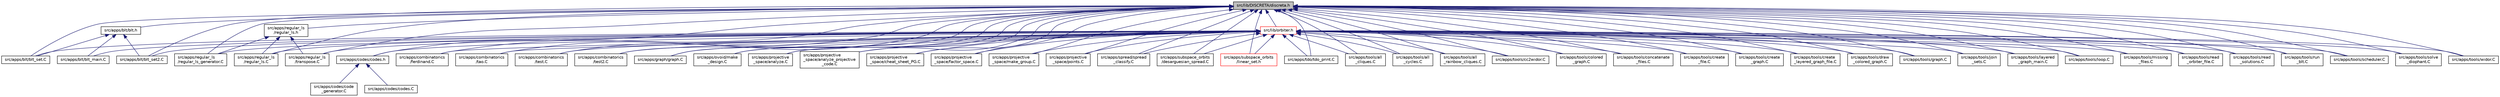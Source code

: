 digraph "src/lib/DISCRETA/discreta.h"
{
  edge [fontname="Helvetica",fontsize="10",labelfontname="Helvetica",labelfontsize="10"];
  node [fontname="Helvetica",fontsize="10",shape=record];
  Node6 [label="src/lib/DISCRETA/discreta.h",height=0.2,width=0.4,color="black", fillcolor="grey75", style="filled", fontcolor="black"];
  Node6 -> Node7 [dir="back",color="midnightblue",fontsize="10",style="solid",fontname="Helvetica"];
  Node7 [label="src/apps/blt/blt.h",height=0.2,width=0.4,color="black", fillcolor="white", style="filled",URL="$d0/dd1/blt_8h.html"];
  Node7 -> Node8 [dir="back",color="midnightblue",fontsize="10",style="solid",fontname="Helvetica"];
  Node8 [label="src/apps/blt/blt_main.C",height=0.2,width=0.4,color="black", fillcolor="white", style="filled",URL="$d1/d5e/blt__main_8_c.html"];
  Node7 -> Node9 [dir="back",color="midnightblue",fontsize="10",style="solid",fontname="Helvetica"];
  Node9 [label="src/apps/blt/blt_set.C",height=0.2,width=0.4,color="black", fillcolor="white", style="filled",URL="$d9/d10/blt__set_8_c.html"];
  Node7 -> Node10 [dir="back",color="midnightblue",fontsize="10",style="solid",fontname="Helvetica"];
  Node10 [label="src/apps/blt/blt_set2.C",height=0.2,width=0.4,color="black", fillcolor="white", style="filled",URL="$d1/d45/blt__set2_8_c.html"];
  Node6 -> Node9 [dir="back",color="midnightblue",fontsize="10",style="solid",fontname="Helvetica"];
  Node6 -> Node10 [dir="back",color="midnightblue",fontsize="10",style="solid",fontname="Helvetica"];
  Node6 -> Node11 [dir="back",color="midnightblue",fontsize="10",style="solid",fontname="Helvetica"];
  Node11 [label="src/apps/codes/codes.h",height=0.2,width=0.4,color="black", fillcolor="white", style="filled",URL="$d2/d11/codes_8h.html"];
  Node11 -> Node12 [dir="back",color="midnightblue",fontsize="10",style="solid",fontname="Helvetica"];
  Node12 [label="src/apps/codes/code\l_generator.C",height=0.2,width=0.4,color="black", fillcolor="white", style="filled",URL="$db/da8/code__generator_8_c.html"];
  Node11 -> Node13 [dir="back",color="midnightblue",fontsize="10",style="solid",fontname="Helvetica"];
  Node13 [label="src/apps/codes/codes.C",height=0.2,width=0.4,color="black", fillcolor="white", style="filled",URL="$d4/d4f/codes_8_c.html"];
  Node6 -> Node14 [dir="back",color="midnightblue",fontsize="10",style="solid",fontname="Helvetica"];
  Node14 [label="src/apps/combinatorics\l/ferdinand.C",height=0.2,width=0.4,color="black", fillcolor="white", style="filled",URL="$da/df3/ferdinand_8_c.html"];
  Node6 -> Node15 [dir="back",color="midnightblue",fontsize="10",style="solid",fontname="Helvetica"];
  Node15 [label="src/apps/combinatorics\l/tao.C",height=0.2,width=0.4,color="black", fillcolor="white", style="filled",URL="$d7/db9/tao_8_c.html"];
  Node6 -> Node16 [dir="back",color="midnightblue",fontsize="10",style="solid",fontname="Helvetica"];
  Node16 [label="src/apps/combinatorics\l/test.C",height=0.2,width=0.4,color="black", fillcolor="white", style="filled",URL="$d5/d3f/test_8_c.html"];
  Node6 -> Node17 [dir="back",color="midnightblue",fontsize="10",style="solid",fontname="Helvetica"];
  Node17 [label="src/apps/combinatorics\l/test2.C",height=0.2,width=0.4,color="black", fillcolor="white", style="filled",URL="$de/ded/test2_8_c.html"];
  Node6 -> Node18 [dir="back",color="midnightblue",fontsize="10",style="solid",fontname="Helvetica"];
  Node18 [label="src/apps/graph/graph.C",height=0.2,width=0.4,color="black", fillcolor="white", style="filled",URL="$de/d2d/graph_2graph_8_c.html"];
  Node6 -> Node19 [dir="back",color="midnightblue",fontsize="10",style="solid",fontname="Helvetica"];
  Node19 [label="src/apps/ovoid/make\l_design.C",height=0.2,width=0.4,color="black", fillcolor="white", style="filled",URL="$d5/db0/make__design_8_c.html"];
  Node6 -> Node20 [dir="back",color="midnightblue",fontsize="10",style="solid",fontname="Helvetica"];
  Node20 [label="src/apps/projective\l_space/analyze.C",height=0.2,width=0.4,color="black", fillcolor="white", style="filled",URL="$da/d90/analyze_8_c.html"];
  Node6 -> Node21 [dir="back",color="midnightblue",fontsize="10",style="solid",fontname="Helvetica"];
  Node21 [label="src/apps/projective\l_space/analyze_projective\l_code.C",height=0.2,width=0.4,color="black", fillcolor="white", style="filled",URL="$dd/da1/analyze__projective__code_8_c.html"];
  Node6 -> Node22 [dir="back",color="midnightblue",fontsize="10",style="solid",fontname="Helvetica"];
  Node22 [label="src/apps/projective\l_space/cheat_sheet_PG.C",height=0.2,width=0.4,color="black", fillcolor="white", style="filled",URL="$d6/dd8/cheat__sheet___p_g_8_c.html"];
  Node6 -> Node23 [dir="back",color="midnightblue",fontsize="10",style="solid",fontname="Helvetica"];
  Node23 [label="src/apps/projective\l_space/factor_space.C",height=0.2,width=0.4,color="black", fillcolor="white", style="filled",URL="$d9/db0/factor__space_8_c.html"];
  Node6 -> Node24 [dir="back",color="midnightblue",fontsize="10",style="solid",fontname="Helvetica"];
  Node24 [label="src/apps/projective\l_space/make_group.C",height=0.2,width=0.4,color="black", fillcolor="white", style="filled",URL="$dd/d51/make__group_8_c.html"];
  Node6 -> Node25 [dir="back",color="midnightblue",fontsize="10",style="solid",fontname="Helvetica"];
  Node25 [label="src/apps/projective\l_space/points.C",height=0.2,width=0.4,color="black", fillcolor="white", style="filled",URL="$d7/d83/points_8_c.html"];
  Node6 -> Node26 [dir="back",color="midnightblue",fontsize="10",style="solid",fontname="Helvetica"];
  Node26 [label="src/apps/regular_ls\l/regular_ls.C",height=0.2,width=0.4,color="black", fillcolor="white", style="filled",URL="$db/d50/regular__ls_8_c.html"];
  Node6 -> Node27 [dir="back",color="midnightblue",fontsize="10",style="solid",fontname="Helvetica"];
  Node27 [label="src/apps/regular_ls\l/regular_ls.h",height=0.2,width=0.4,color="black", fillcolor="white", style="filled",URL="$df/d77/regular__ls_8h.html"];
  Node27 -> Node26 [dir="back",color="midnightblue",fontsize="10",style="solid",fontname="Helvetica"];
  Node27 -> Node28 [dir="back",color="midnightblue",fontsize="10",style="solid",fontname="Helvetica"];
  Node28 [label="src/apps/regular_ls\l/regular_ls_generator.C",height=0.2,width=0.4,color="black", fillcolor="white", style="filled",URL="$de/dda/regular__ls__generator_8_c.html"];
  Node27 -> Node29 [dir="back",color="midnightblue",fontsize="10",style="solid",fontname="Helvetica"];
  Node29 [label="src/apps/regular_ls\l/transpose.C",height=0.2,width=0.4,color="black", fillcolor="white", style="filled",URL="$d0/dfc/transpose_8_c.html"];
  Node6 -> Node28 [dir="back",color="midnightblue",fontsize="10",style="solid",fontname="Helvetica"];
  Node6 -> Node29 [dir="back",color="midnightblue",fontsize="10",style="solid",fontname="Helvetica"];
  Node6 -> Node30 [dir="back",color="midnightblue",fontsize="10",style="solid",fontname="Helvetica"];
  Node30 [label="src/apps/spread/spread\l_classify.C",height=0.2,width=0.4,color="black", fillcolor="white", style="filled",URL="$dc/df8/spread__classify_8_c.html"];
  Node6 -> Node31 [dir="back",color="midnightblue",fontsize="10",style="solid",fontname="Helvetica"];
  Node31 [label="src/apps/subspace_orbits\l/desarguesian_spread.C",height=0.2,width=0.4,color="black", fillcolor="white", style="filled",URL="$d5/dd7/apps_2subspace__orbits_2desarguesian__spread_8_c.html"];
  Node6 -> Node32 [dir="back",color="midnightblue",fontsize="10",style="solid",fontname="Helvetica"];
  Node32 [label="src/apps/subspace_orbits\l/linear_set.h",height=0.2,width=0.4,color="red", fillcolor="white", style="filled",URL="$d7/dea/linear__set_8h.html"];
  Node6 -> Node36 [dir="back",color="midnightblue",fontsize="10",style="solid",fontname="Helvetica"];
  Node36 [label="src/apps/tdo/tdo_print.C",height=0.2,width=0.4,color="black", fillcolor="white", style="filled",URL="$d6/d0b/tdo__print_8_c.html"];
  Node6 -> Node37 [dir="back",color="midnightblue",fontsize="10",style="solid",fontname="Helvetica"];
  Node37 [label="src/apps/tools/all\l_cliques.C",height=0.2,width=0.4,color="black", fillcolor="white", style="filled",URL="$d9/d9f/all__cliques_8_c.html"];
  Node6 -> Node38 [dir="back",color="midnightblue",fontsize="10",style="solid",fontname="Helvetica"];
  Node38 [label="src/apps/tools/all\l_cycles.C",height=0.2,width=0.4,color="black", fillcolor="white", style="filled",URL="$d9/dfa/all__cycles_8_c.html"];
  Node6 -> Node39 [dir="back",color="midnightblue",fontsize="10",style="solid",fontname="Helvetica"];
  Node39 [label="src/apps/tools/all\l_rainbow_cliques.C",height=0.2,width=0.4,color="black", fillcolor="white", style="filled",URL="$d4/d71/all__rainbow__cliques_8_c.html"];
  Node6 -> Node40 [dir="back",color="midnightblue",fontsize="10",style="solid",fontname="Helvetica"];
  Node40 [label="src/apps/tools/cc2widor.C",height=0.2,width=0.4,color="black", fillcolor="white", style="filled",URL="$dd/d70/cc2widor_8_c.html"];
  Node6 -> Node41 [dir="back",color="midnightblue",fontsize="10",style="solid",fontname="Helvetica"];
  Node41 [label="src/apps/tools/colored\l_graph.C",height=0.2,width=0.4,color="black", fillcolor="white", style="filled",URL="$d1/d0f/apps_2tools_2colored__graph_8_c.html"];
  Node6 -> Node42 [dir="back",color="midnightblue",fontsize="10",style="solid",fontname="Helvetica"];
  Node42 [label="src/apps/tools/concatenate\l_files.C",height=0.2,width=0.4,color="black", fillcolor="white", style="filled",URL="$dc/d87/concatenate__files_8_c.html"];
  Node6 -> Node43 [dir="back",color="midnightblue",fontsize="10",style="solid",fontname="Helvetica"];
  Node43 [label="src/apps/tools/create\l_file.C",height=0.2,width=0.4,color="black", fillcolor="white", style="filled",URL="$da/da1/create__file_8_c.html"];
  Node6 -> Node44 [dir="back",color="midnightblue",fontsize="10",style="solid",fontname="Helvetica"];
  Node44 [label="src/apps/tools/create\l_graph.C",height=0.2,width=0.4,color="black", fillcolor="white", style="filled",URL="$dc/dea/create__graph_8_c.html"];
  Node6 -> Node45 [dir="back",color="midnightblue",fontsize="10",style="solid",fontname="Helvetica"];
  Node45 [label="src/apps/tools/create\l_layered_graph_file.C",height=0.2,width=0.4,color="black", fillcolor="white", style="filled",URL="$db/d8d/create__layered__graph__file_8_c.html"];
  Node6 -> Node46 [dir="back",color="midnightblue",fontsize="10",style="solid",fontname="Helvetica"];
  Node46 [label="src/apps/tools/draw\l_colored_graph.C",height=0.2,width=0.4,color="black", fillcolor="white", style="filled",URL="$d2/dfa/draw__colored__graph_8_c.html"];
  Node6 -> Node47 [dir="back",color="midnightblue",fontsize="10",style="solid",fontname="Helvetica"];
  Node47 [label="src/apps/tools/graph.C",height=0.2,width=0.4,color="black", fillcolor="white", style="filled",URL="$df/d6c/tools_2graph_8_c.html"];
  Node6 -> Node48 [dir="back",color="midnightblue",fontsize="10",style="solid",fontname="Helvetica"];
  Node48 [label="src/apps/tools/join\l_sets.C",height=0.2,width=0.4,color="black", fillcolor="white", style="filled",URL="$de/d7f/join__sets_8_c.html"];
  Node6 -> Node49 [dir="back",color="midnightblue",fontsize="10",style="solid",fontname="Helvetica"];
  Node49 [label="src/apps/tools/layered\l_graph_main.C",height=0.2,width=0.4,color="black", fillcolor="white", style="filled",URL="$da/d62/layered__graph__main_8_c.html"];
  Node6 -> Node50 [dir="back",color="midnightblue",fontsize="10",style="solid",fontname="Helvetica"];
  Node50 [label="src/apps/tools/loop.C",height=0.2,width=0.4,color="black", fillcolor="white", style="filled",URL="$d4/d00/loop_8_c.html"];
  Node6 -> Node51 [dir="back",color="midnightblue",fontsize="10",style="solid",fontname="Helvetica"];
  Node51 [label="src/apps/tools/missing\l_files.C",height=0.2,width=0.4,color="black", fillcolor="white", style="filled",URL="$d4/d98/missing__files_8_c.html"];
  Node6 -> Node52 [dir="back",color="midnightblue",fontsize="10",style="solid",fontname="Helvetica"];
  Node52 [label="src/apps/tools/read\l_orbiter_file.C",height=0.2,width=0.4,color="black", fillcolor="white", style="filled",URL="$de/da3/read__orbiter__file_8_c.html"];
  Node6 -> Node53 [dir="back",color="midnightblue",fontsize="10",style="solid",fontname="Helvetica"];
  Node53 [label="src/apps/tools/read\l_solutions.C",height=0.2,width=0.4,color="black", fillcolor="white", style="filled",URL="$d6/def/read__solutions_8_c.html"];
  Node6 -> Node54 [dir="back",color="midnightblue",fontsize="10",style="solid",fontname="Helvetica"];
  Node54 [label="src/apps/tools/run\l_blt.C",height=0.2,width=0.4,color="black", fillcolor="white", style="filled",URL="$d4/d7a/run__blt_8_c.html"];
  Node6 -> Node55 [dir="back",color="midnightblue",fontsize="10",style="solid",fontname="Helvetica"];
  Node55 [label="src/apps/tools/scheduler.C",height=0.2,width=0.4,color="black", fillcolor="white", style="filled",URL="$da/d84/scheduler_8_c.html"];
  Node6 -> Node56 [dir="back",color="midnightblue",fontsize="10",style="solid",fontname="Helvetica"];
  Node56 [label="src/apps/tools/solve\l_diophant.C",height=0.2,width=0.4,color="black", fillcolor="white", style="filled",URL="$dc/dbc/solve__diophant_8_c.html"];
  Node6 -> Node57 [dir="back",color="midnightblue",fontsize="10",style="solid",fontname="Helvetica"];
  Node57 [label="src/apps/tools/widor.C",height=0.2,width=0.4,color="black", fillcolor="white", style="filled",URL="$d7/d82/widor_8_c.html"];
  Node6 -> Node58 [dir="back",color="midnightblue",fontsize="10",style="solid",fontname="Helvetica"];
  Node58 [label="src/lib/orbiter.h",height=0.2,width=0.4,color="red", fillcolor="white", style="filled",URL="$da/d3b/orbiter_8h.html"];
  Node58 -> Node8 [dir="back",color="midnightblue",fontsize="10",style="solid",fontname="Helvetica"];
  Node58 -> Node9 [dir="back",color="midnightblue",fontsize="10",style="solid",fontname="Helvetica"];
  Node58 -> Node10 [dir="back",color="midnightblue",fontsize="10",style="solid",fontname="Helvetica"];
  Node58 -> Node11 [dir="back",color="midnightblue",fontsize="10",style="solid",fontname="Helvetica"];
  Node58 -> Node14 [dir="back",color="midnightblue",fontsize="10",style="solid",fontname="Helvetica"];
  Node58 -> Node15 [dir="back",color="midnightblue",fontsize="10",style="solid",fontname="Helvetica"];
  Node58 -> Node16 [dir="back",color="midnightblue",fontsize="10",style="solid",fontname="Helvetica"];
  Node58 -> Node17 [dir="back",color="midnightblue",fontsize="10",style="solid",fontname="Helvetica"];
  Node58 -> Node18 [dir="back",color="midnightblue",fontsize="10",style="solid",fontname="Helvetica"];
  Node58 -> Node19 [dir="back",color="midnightblue",fontsize="10",style="solid",fontname="Helvetica"];
  Node58 -> Node20 [dir="back",color="midnightblue",fontsize="10",style="solid",fontname="Helvetica"];
  Node58 -> Node21 [dir="back",color="midnightblue",fontsize="10",style="solid",fontname="Helvetica"];
  Node58 -> Node22 [dir="back",color="midnightblue",fontsize="10",style="solid",fontname="Helvetica"];
  Node58 -> Node23 [dir="back",color="midnightblue",fontsize="10",style="solid",fontname="Helvetica"];
  Node58 -> Node24 [dir="back",color="midnightblue",fontsize="10",style="solid",fontname="Helvetica"];
  Node58 -> Node25 [dir="back",color="midnightblue",fontsize="10",style="solid",fontname="Helvetica"];
  Node58 -> Node26 [dir="back",color="midnightblue",fontsize="10",style="solid",fontname="Helvetica"];
  Node58 -> Node28 [dir="back",color="midnightblue",fontsize="10",style="solid",fontname="Helvetica"];
  Node58 -> Node29 [dir="back",color="midnightblue",fontsize="10",style="solid",fontname="Helvetica"];
  Node58 -> Node30 [dir="back",color="midnightblue",fontsize="10",style="solid",fontname="Helvetica"];
  Node58 -> Node31 [dir="back",color="midnightblue",fontsize="10",style="solid",fontname="Helvetica"];
  Node58 -> Node32 [dir="back",color="midnightblue",fontsize="10",style="solid",fontname="Helvetica"];
  Node58 -> Node36 [dir="back",color="midnightblue",fontsize="10",style="solid",fontname="Helvetica"];
  Node58 -> Node37 [dir="back",color="midnightblue",fontsize="10",style="solid",fontname="Helvetica"];
  Node58 -> Node38 [dir="back",color="midnightblue",fontsize="10",style="solid",fontname="Helvetica"];
  Node58 -> Node39 [dir="back",color="midnightblue",fontsize="10",style="solid",fontname="Helvetica"];
  Node58 -> Node40 [dir="back",color="midnightblue",fontsize="10",style="solid",fontname="Helvetica"];
  Node58 -> Node41 [dir="back",color="midnightblue",fontsize="10",style="solid",fontname="Helvetica"];
  Node58 -> Node42 [dir="back",color="midnightblue",fontsize="10",style="solid",fontname="Helvetica"];
  Node58 -> Node43 [dir="back",color="midnightblue",fontsize="10",style="solid",fontname="Helvetica"];
  Node58 -> Node44 [dir="back",color="midnightblue",fontsize="10",style="solid",fontname="Helvetica"];
  Node58 -> Node45 [dir="back",color="midnightblue",fontsize="10",style="solid",fontname="Helvetica"];
  Node58 -> Node46 [dir="back",color="midnightblue",fontsize="10",style="solid",fontname="Helvetica"];
  Node58 -> Node47 [dir="back",color="midnightblue",fontsize="10",style="solid",fontname="Helvetica"];
  Node58 -> Node48 [dir="back",color="midnightblue",fontsize="10",style="solid",fontname="Helvetica"];
  Node58 -> Node49 [dir="back",color="midnightblue",fontsize="10",style="solid",fontname="Helvetica"];
  Node58 -> Node50 [dir="back",color="midnightblue",fontsize="10",style="solid",fontname="Helvetica"];
  Node58 -> Node51 [dir="back",color="midnightblue",fontsize="10",style="solid",fontname="Helvetica"];
  Node58 -> Node52 [dir="back",color="midnightblue",fontsize="10",style="solid",fontname="Helvetica"];
  Node58 -> Node53 [dir="back",color="midnightblue",fontsize="10",style="solid",fontname="Helvetica"];
  Node58 -> Node54 [dir="back",color="midnightblue",fontsize="10",style="solid",fontname="Helvetica"];
  Node58 -> Node55 [dir="back",color="midnightblue",fontsize="10",style="solid",fontname="Helvetica"];
  Node58 -> Node56 [dir="back",color="midnightblue",fontsize="10",style="solid",fontname="Helvetica"];
  Node58 -> Node57 [dir="back",color="midnightblue",fontsize="10",style="solid",fontname="Helvetica"];
}
